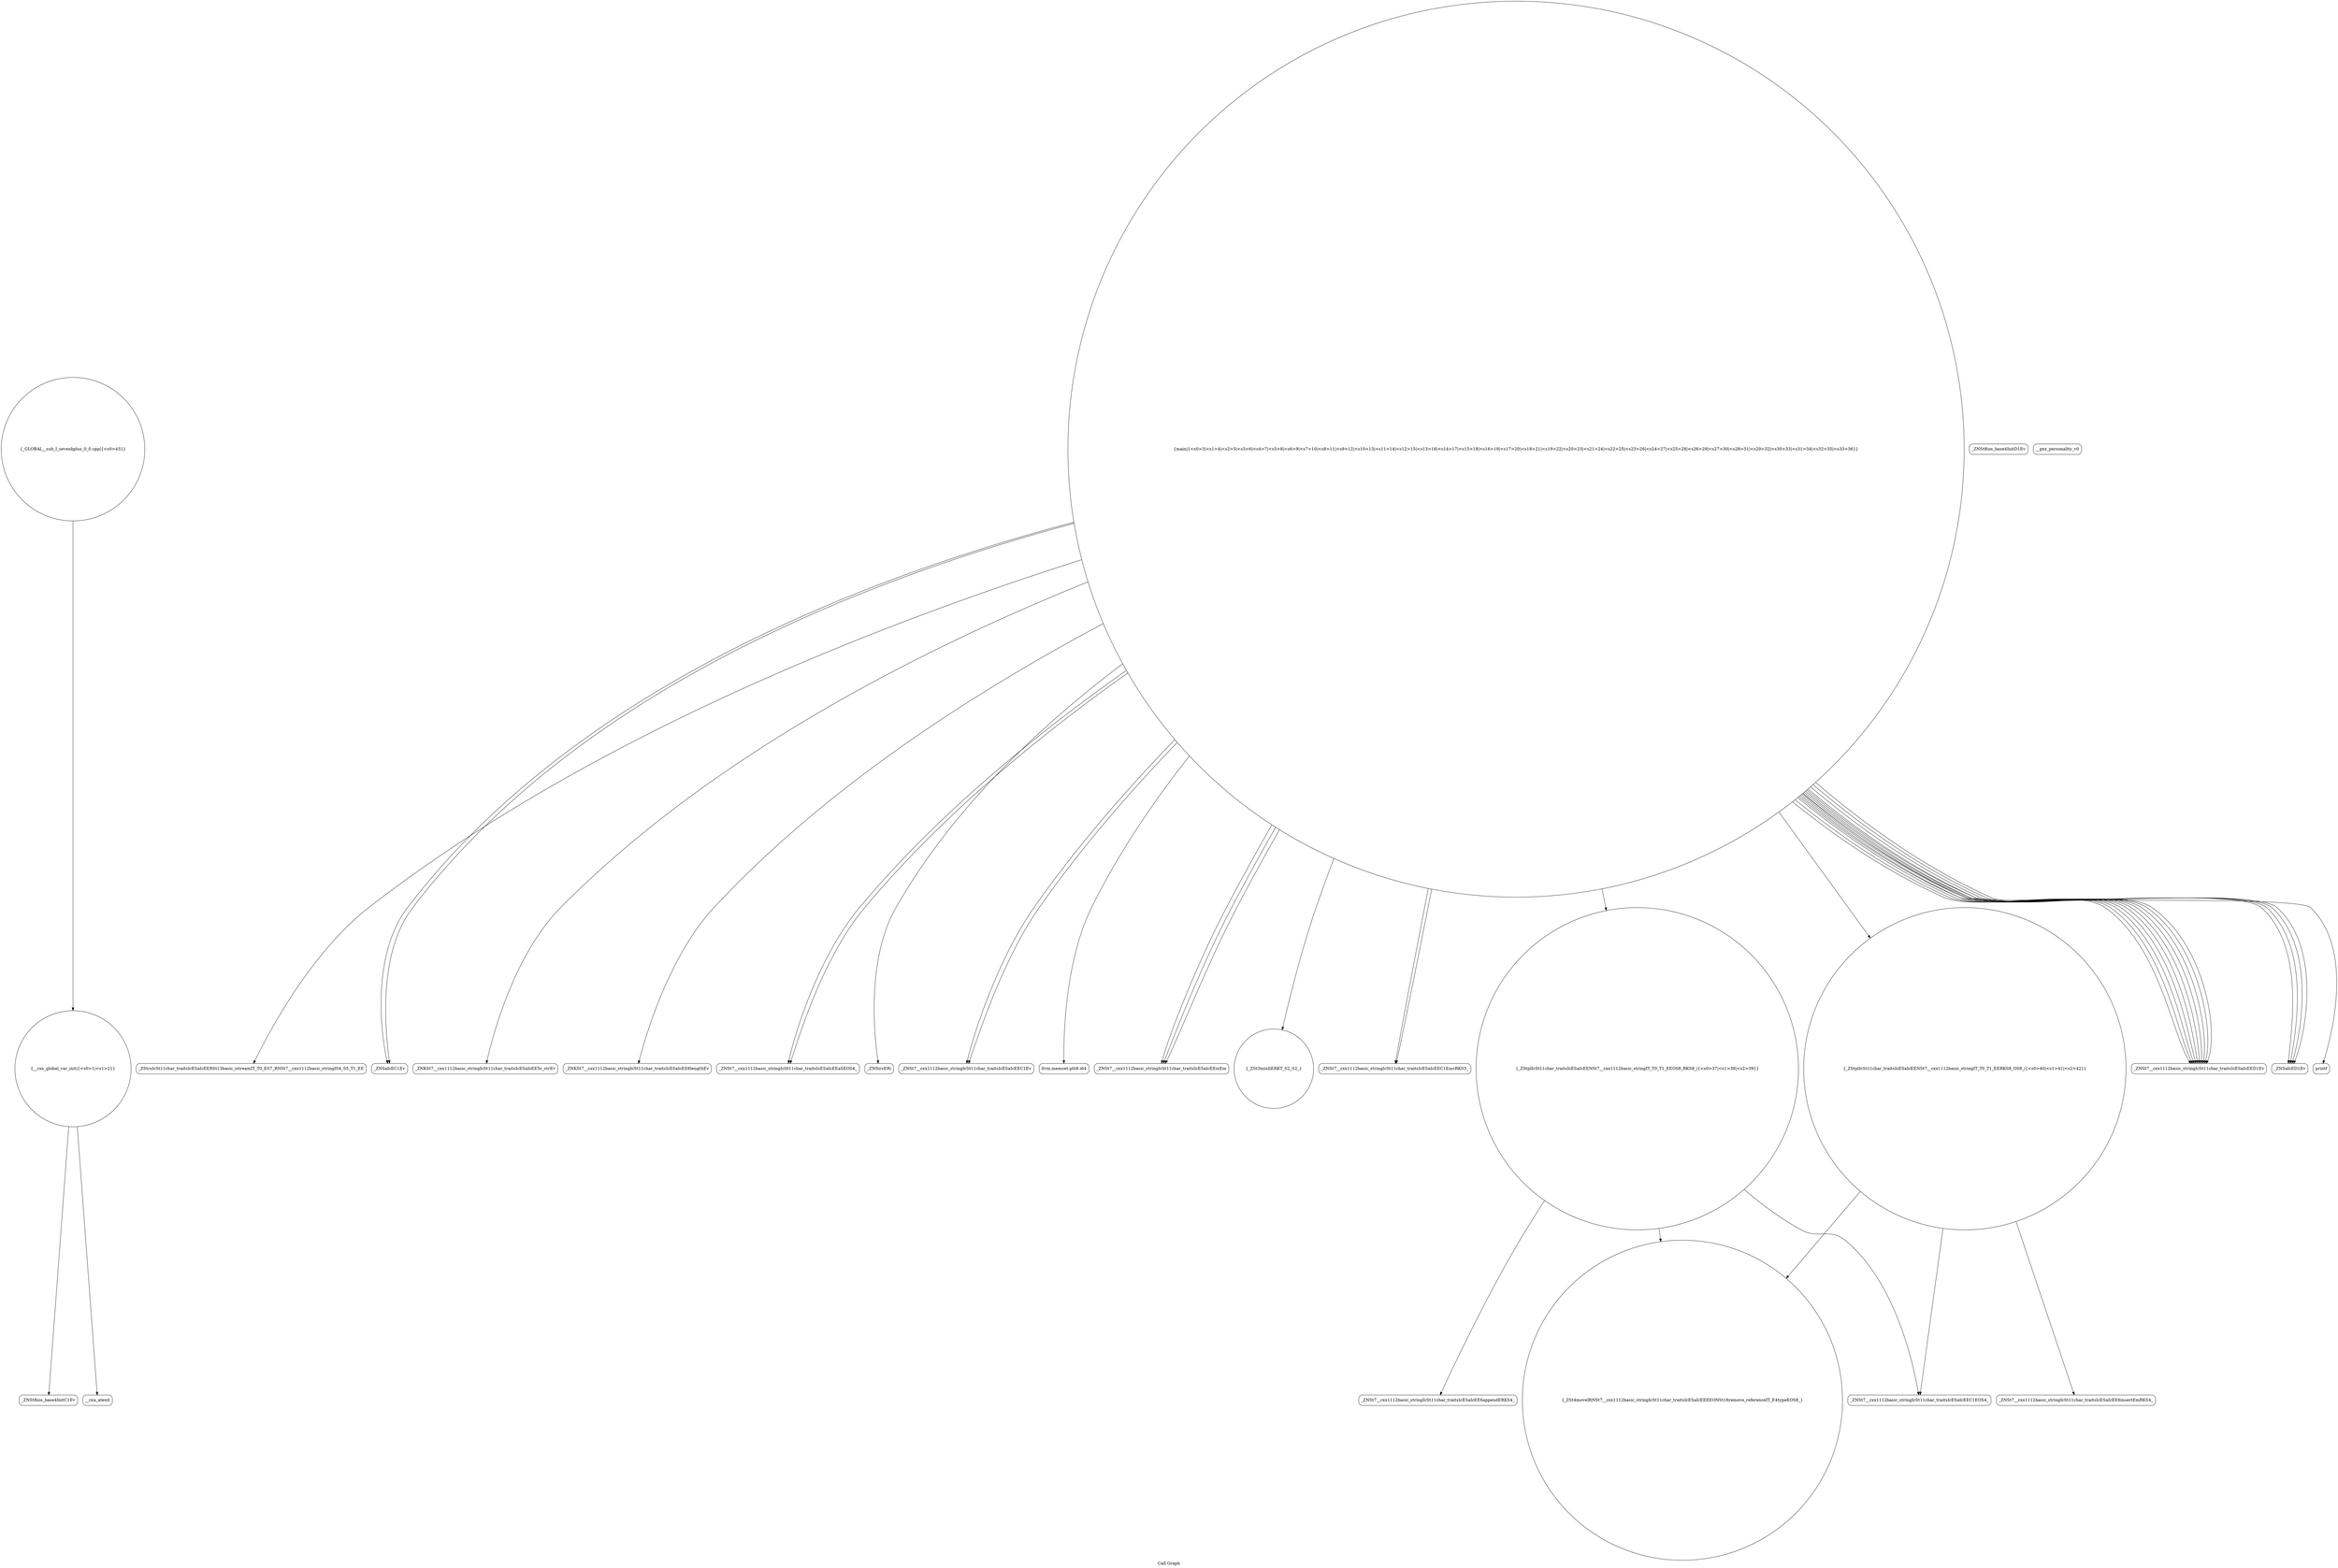 digraph "Call Graph" {
	label="Call Graph";

	Node0x55f68b712bf0 [shape=record,shape=circle,label="{__cxx_global_var_init|{<s0>1|<s1>2}}"];
	Node0x55f68b712bf0:s0 -> Node0x55f68b713080[color=black];
	Node0x55f68b712bf0:s1 -> Node0x55f68b713180[color=black];
	Node0x55f68b713d00 [shape=record,shape=circle,label="{_GLOBAL__sub_I_sevenkplus_0_0.cpp|{<s0>43}}"];
	Node0x55f68b713d00:s0 -> Node0x55f68b712bf0[color=black];
	Node0x55f68b713380 [shape=record,shape=Mrecord,label="{_ZStrsIcSt11char_traitsIcESaIcEERSt13basic_istreamIT_T0_ES7_RNSt7__cxx1112basic_stringIS4_S5_T1_EE}"];
	Node0x55f68b713700 [shape=record,shape=Mrecord,label="{_ZNSaIcEC1Ev}"];
	Node0x55f68b713a80 [shape=record,shape=Mrecord,label="{_ZNKSt7__cxx1112basic_stringIcSt11char_traitsIcESaIcEE5c_strEv}"];
	Node0x55f68b713100 [shape=record,shape=Mrecord,label="{_ZNSt8ios_base4InitD1Ev}"];
	Node0x55f68b713480 [shape=record,shape=Mrecord,label="{_ZNKSt7__cxx1112basic_stringIcSt11char_traitsIcESaIcEE6lengthEv}"];
	Node0x55f68b713800 [shape=record,shape=Mrecord,label="{_ZNSt7__cxx1112basic_stringIcSt11char_traitsIcESaIcEEaSEOS4_}"];
	Node0x55f68b713b80 [shape=record,shape=Mrecord,label="{_ZNSt7__cxx1112basic_stringIcSt11char_traitsIcESaIcEE6appendERKS4_}"];
	Node0x55f68b713200 [shape=record,shape=circle,label="{main|{<s0>3|<s1>4|<s2>5|<s3>6|<s4>7|<s5>8|<s6>9|<s7>10|<s8>11|<s9>12|<s10>13|<s11>14|<s12>15|<s13>16|<s14>17|<s15>18|<s16>19|<s17>20|<s18>21|<s19>22|<s20>23|<s21>24|<s22>25|<s23>26|<s24>27|<s25>28|<s26>29|<s27>30|<s28>31|<s29>32|<s30>33|<s31>34|<s32>35|<s33>36}}"];
	Node0x55f68b713200:s0 -> Node0x55f68b713280[color=black];
	Node0x55f68b713200:s1 -> Node0x55f68b713300[color=black];
	Node0x55f68b713200:s2 -> Node0x55f68b713380[color=black];
	Node0x55f68b713200:s3 -> Node0x55f68b713480[color=black];
	Node0x55f68b713200:s4 -> Node0x55f68b713500[color=black];
	Node0x55f68b713200:s5 -> Node0x55f68b713580[color=black];
	Node0x55f68b713200:s6 -> Node0x55f68b713600[color=black];
	Node0x55f68b713200:s7 -> Node0x55f68b713300[color=black];
	Node0x55f68b713200:s8 -> Node0x55f68b713580[color=black];
	Node0x55f68b713200:s9 -> Node0x55f68b713700[color=black];
	Node0x55f68b713200:s10 -> Node0x55f68b713780[color=black];
	Node0x55f68b713200:s11 -> Node0x55f68b713680[color=black];
	Node0x55f68b713200:s12 -> Node0x55f68b713800[color=black];
	Node0x55f68b713200:s13 -> Node0x55f68b713880[color=black];
	Node0x55f68b713200:s14 -> Node0x55f68b713880[color=black];
	Node0x55f68b713200:s15 -> Node0x55f68b713900[color=black];
	Node0x55f68b713200:s16 -> Node0x55f68b713880[color=black];
	Node0x55f68b713200:s17 -> Node0x55f68b713900[color=black];
	Node0x55f68b713200:s18 -> Node0x55f68b713580[color=black];
	Node0x55f68b713200:s19 -> Node0x55f68b713700[color=black];
	Node0x55f68b713200:s20 -> Node0x55f68b713780[color=black];
	Node0x55f68b713200:s21 -> Node0x55f68b713980[color=black];
	Node0x55f68b713200:s22 -> Node0x55f68b713800[color=black];
	Node0x55f68b713200:s23 -> Node0x55f68b713880[color=black];
	Node0x55f68b713200:s24 -> Node0x55f68b713880[color=black];
	Node0x55f68b713200:s25 -> Node0x55f68b713900[color=black];
	Node0x55f68b713200:s26 -> Node0x55f68b713880[color=black];
	Node0x55f68b713200:s27 -> Node0x55f68b713900[color=black];
	Node0x55f68b713200:s28 -> Node0x55f68b713a80[color=black];
	Node0x55f68b713200:s29 -> Node0x55f68b713a00[color=black];
	Node0x55f68b713200:s30 -> Node0x55f68b713880[color=black];
	Node0x55f68b713200:s31 -> Node0x55f68b713880[color=black];
	Node0x55f68b713200:s32 -> Node0x55f68b713880[color=black];
	Node0x55f68b713200:s33 -> Node0x55f68b713880[color=black];
	Node0x55f68b713580 [shape=record,shape=Mrecord,label="{_ZNSt7__cxx1112basic_stringIcSt11char_traitsIcESaIcEEixEm}"];
	Node0x55f68b713900 [shape=record,shape=Mrecord,label="{_ZNSaIcED1Ev}"];
	Node0x55f68b713c80 [shape=record,shape=Mrecord,label="{_ZNSt7__cxx1112basic_stringIcSt11char_traitsIcESaIcEE6insertEmRKS4_}"];
	Node0x55f68b713300 [shape=record,shape=Mrecord,label="{_ZNSt7__cxx1112basic_stringIcSt11char_traitsIcESaIcEEC1Ev}"];
	Node0x55f68b713680 [shape=record,shape=circle,label="{_ZStplIcSt11char_traitsIcESaIcEENSt7__cxx1112basic_stringIT_T0_T1_EEOS8_RKS8_|{<s0>37|<s1>38|<s2>39}}"];
	Node0x55f68b713680:s0 -> Node0x55f68b713b80[color=black];
	Node0x55f68b713680:s1 -> Node0x55f68b713b00[color=black];
	Node0x55f68b713680:s2 -> Node0x55f68b713c00[color=black];
	Node0x55f68b713a00 [shape=record,shape=Mrecord,label="{printf}"];
	Node0x55f68b713080 [shape=record,shape=Mrecord,label="{_ZNSt8ios_base4InitC1Ev}"];
	Node0x55f68b713400 [shape=record,shape=Mrecord,label="{__gxx_personality_v0}"];
	Node0x55f68b713780 [shape=record,shape=Mrecord,label="{_ZNSt7__cxx1112basic_stringIcSt11char_traitsIcESaIcEEC1EmcRKS3_}"];
	Node0x55f68b713b00 [shape=record,shape=circle,label="{_ZSt4moveIRNSt7__cxx1112basic_stringIcSt11char_traitsIcESaIcEEEEONSt16remove_referenceIT_E4typeEOS8_}"];
	Node0x55f68b713180 [shape=record,shape=Mrecord,label="{__cxa_atexit}"];
	Node0x55f68b713500 [shape=record,shape=Mrecord,label="{llvm.memset.p0i8.i64}"];
	Node0x55f68b713880 [shape=record,shape=Mrecord,label="{_ZNSt7__cxx1112basic_stringIcSt11char_traitsIcESaIcEED1Ev}"];
	Node0x55f68b713c00 [shape=record,shape=Mrecord,label="{_ZNSt7__cxx1112basic_stringIcSt11char_traitsIcESaIcEEC1EOS4_}"];
	Node0x55f68b713280 [shape=record,shape=Mrecord,label="{_ZNSirsERi}"];
	Node0x55f68b713600 [shape=record,shape=circle,label="{_ZSt3minIiERKT_S2_S2_}"];
	Node0x55f68b713980 [shape=record,shape=circle,label="{_ZStplIcSt11char_traitsIcESaIcEENSt7__cxx1112basic_stringIT_T0_T1_EERKS8_OS8_|{<s0>40|<s1>41|<s2>42}}"];
	Node0x55f68b713980:s0 -> Node0x55f68b713c80[color=black];
	Node0x55f68b713980:s1 -> Node0x55f68b713b00[color=black];
	Node0x55f68b713980:s2 -> Node0x55f68b713c00[color=black];
}
